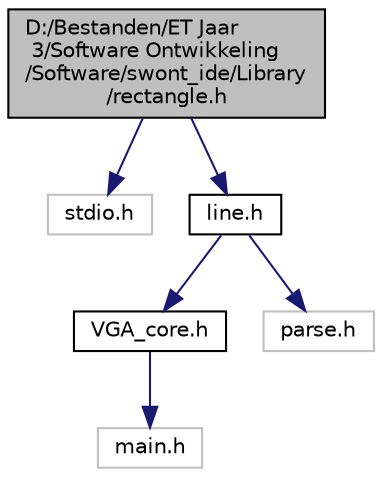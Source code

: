 digraph "D:/Bestanden/ET Jaar 3/Software Ontwikkeling/Software/swont_ide/Library/rectangle.h"
{
 // LATEX_PDF_SIZE
  edge [fontname="Helvetica",fontsize="10",labelfontname="Helvetica",labelfontsize="10"];
  node [fontname="Helvetica",fontsize="10",shape=record];
  Node1 [label="D:/Bestanden/ET Jaar\l 3/Software Ontwikkeling\l/Software/swont_ide/Library\l/rectangle.h",height=0.2,width=0.4,color="black", fillcolor="grey75", style="filled", fontcolor="black",tooltip="This file contains all the needed defines for the rectangle drawing functions."];
  Node1 -> Node2 [color="midnightblue",fontsize="10",style="solid",fontname="Helvetica"];
  Node2 [label="stdio.h",height=0.2,width=0.4,color="grey75", fillcolor="white", style="filled",tooltip=" "];
  Node1 -> Node3 [color="midnightblue",fontsize="10",style="solid",fontname="Helvetica"];
  Node3 [label="line.h",height=0.2,width=0.4,color="black", fillcolor="white", style="filled",URL="$line_8h.html",tooltip="This file contains all API function responsible for drawing the different bitmaps."];
  Node3 -> Node4 [color="midnightblue",fontsize="10",style="solid",fontname="Helvetica"];
  Node4 [label="VGA_core.h",height=0.2,width=0.4,color="black", fillcolor="white", style="filled",URL="$_v_g_a__core_8h.html",tooltip="This file is the headerfile of VGA_core.c."];
  Node4 -> Node5 [color="midnightblue",fontsize="10",style="solid",fontname="Helvetica"];
  Node5 [label="main.h",height=0.2,width=0.4,color="grey75", fillcolor="white", style="filled",tooltip=" "];
  Node3 -> Node6 [color="midnightblue",fontsize="10",style="solid",fontname="Helvetica"];
  Node6 [label="parse.h",height=0.2,width=0.4,color="grey75", fillcolor="white", style="filled",tooltip=" "];
}

